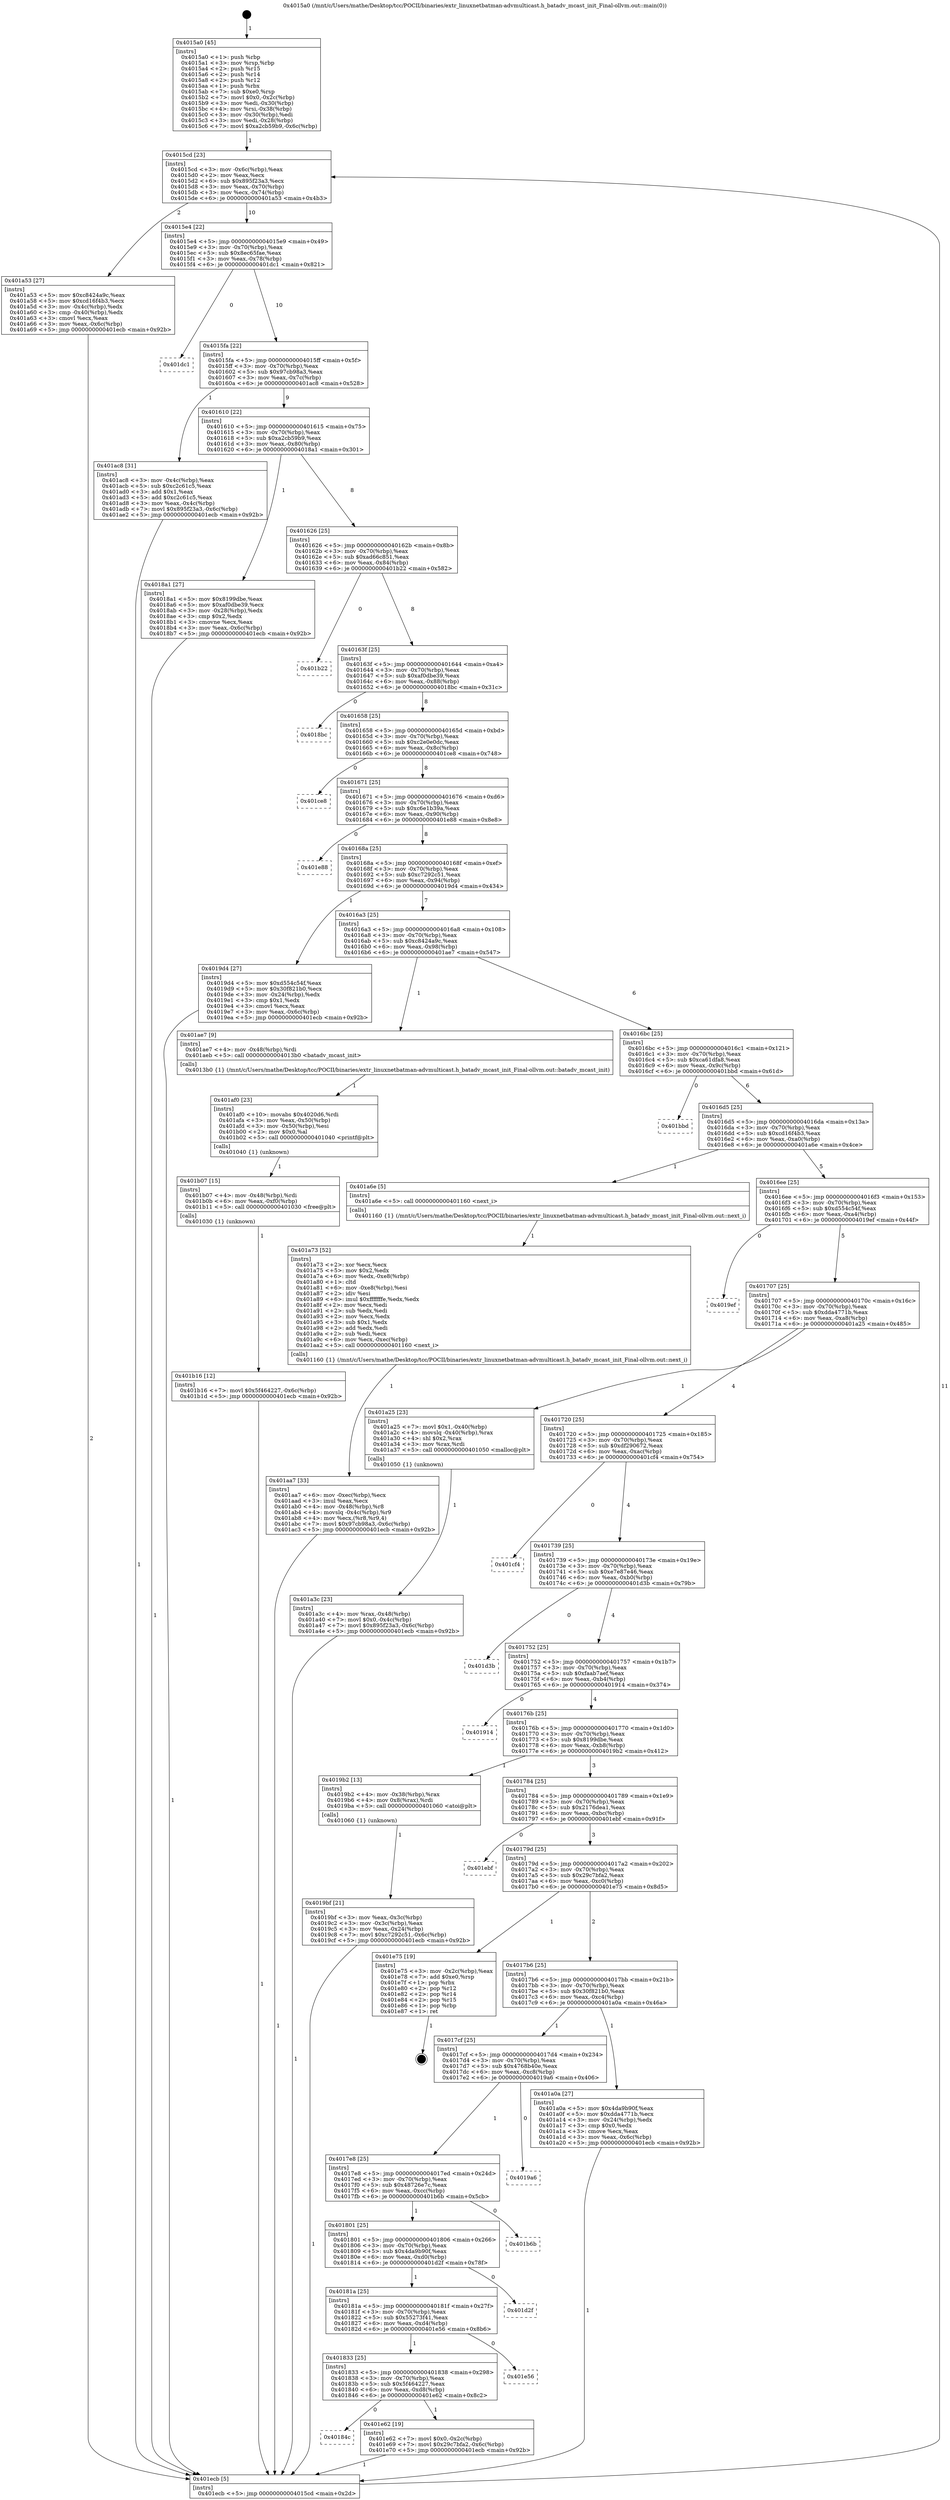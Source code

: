 digraph "0x4015a0" {
  label = "0x4015a0 (/mnt/c/Users/mathe/Desktop/tcc/POCII/binaries/extr_linuxnetbatman-advmulticast.h_batadv_mcast_init_Final-ollvm.out::main(0))"
  labelloc = "t"
  node[shape=record]

  Entry [label="",width=0.3,height=0.3,shape=circle,fillcolor=black,style=filled]
  "0x4015cd" [label="{
     0x4015cd [23]\l
     | [instrs]\l
     &nbsp;&nbsp;0x4015cd \<+3\>: mov -0x6c(%rbp),%eax\l
     &nbsp;&nbsp;0x4015d0 \<+2\>: mov %eax,%ecx\l
     &nbsp;&nbsp;0x4015d2 \<+6\>: sub $0x895f23a3,%ecx\l
     &nbsp;&nbsp;0x4015d8 \<+3\>: mov %eax,-0x70(%rbp)\l
     &nbsp;&nbsp;0x4015db \<+3\>: mov %ecx,-0x74(%rbp)\l
     &nbsp;&nbsp;0x4015de \<+6\>: je 0000000000401a53 \<main+0x4b3\>\l
  }"]
  "0x401a53" [label="{
     0x401a53 [27]\l
     | [instrs]\l
     &nbsp;&nbsp;0x401a53 \<+5\>: mov $0xc8424a9c,%eax\l
     &nbsp;&nbsp;0x401a58 \<+5\>: mov $0xcd16f4b3,%ecx\l
     &nbsp;&nbsp;0x401a5d \<+3\>: mov -0x4c(%rbp),%edx\l
     &nbsp;&nbsp;0x401a60 \<+3\>: cmp -0x40(%rbp),%edx\l
     &nbsp;&nbsp;0x401a63 \<+3\>: cmovl %ecx,%eax\l
     &nbsp;&nbsp;0x401a66 \<+3\>: mov %eax,-0x6c(%rbp)\l
     &nbsp;&nbsp;0x401a69 \<+5\>: jmp 0000000000401ecb \<main+0x92b\>\l
  }"]
  "0x4015e4" [label="{
     0x4015e4 [22]\l
     | [instrs]\l
     &nbsp;&nbsp;0x4015e4 \<+5\>: jmp 00000000004015e9 \<main+0x49\>\l
     &nbsp;&nbsp;0x4015e9 \<+3\>: mov -0x70(%rbp),%eax\l
     &nbsp;&nbsp;0x4015ec \<+5\>: sub $0x8ec65fae,%eax\l
     &nbsp;&nbsp;0x4015f1 \<+3\>: mov %eax,-0x78(%rbp)\l
     &nbsp;&nbsp;0x4015f4 \<+6\>: je 0000000000401dc1 \<main+0x821\>\l
  }"]
  Exit [label="",width=0.3,height=0.3,shape=circle,fillcolor=black,style=filled,peripheries=2]
  "0x401dc1" [label="{
     0x401dc1\l
  }", style=dashed]
  "0x4015fa" [label="{
     0x4015fa [22]\l
     | [instrs]\l
     &nbsp;&nbsp;0x4015fa \<+5\>: jmp 00000000004015ff \<main+0x5f\>\l
     &nbsp;&nbsp;0x4015ff \<+3\>: mov -0x70(%rbp),%eax\l
     &nbsp;&nbsp;0x401602 \<+5\>: sub $0x97cb98a3,%eax\l
     &nbsp;&nbsp;0x401607 \<+3\>: mov %eax,-0x7c(%rbp)\l
     &nbsp;&nbsp;0x40160a \<+6\>: je 0000000000401ac8 \<main+0x528\>\l
  }"]
  "0x40184c" [label="{
     0x40184c\l
  }", style=dashed]
  "0x401ac8" [label="{
     0x401ac8 [31]\l
     | [instrs]\l
     &nbsp;&nbsp;0x401ac8 \<+3\>: mov -0x4c(%rbp),%eax\l
     &nbsp;&nbsp;0x401acb \<+5\>: sub $0xc2c61c5,%eax\l
     &nbsp;&nbsp;0x401ad0 \<+3\>: add $0x1,%eax\l
     &nbsp;&nbsp;0x401ad3 \<+5\>: add $0xc2c61c5,%eax\l
     &nbsp;&nbsp;0x401ad8 \<+3\>: mov %eax,-0x4c(%rbp)\l
     &nbsp;&nbsp;0x401adb \<+7\>: movl $0x895f23a3,-0x6c(%rbp)\l
     &nbsp;&nbsp;0x401ae2 \<+5\>: jmp 0000000000401ecb \<main+0x92b\>\l
  }"]
  "0x401610" [label="{
     0x401610 [22]\l
     | [instrs]\l
     &nbsp;&nbsp;0x401610 \<+5\>: jmp 0000000000401615 \<main+0x75\>\l
     &nbsp;&nbsp;0x401615 \<+3\>: mov -0x70(%rbp),%eax\l
     &nbsp;&nbsp;0x401618 \<+5\>: sub $0xa2cb59b9,%eax\l
     &nbsp;&nbsp;0x40161d \<+3\>: mov %eax,-0x80(%rbp)\l
     &nbsp;&nbsp;0x401620 \<+6\>: je 00000000004018a1 \<main+0x301\>\l
  }"]
  "0x401e62" [label="{
     0x401e62 [19]\l
     | [instrs]\l
     &nbsp;&nbsp;0x401e62 \<+7\>: movl $0x0,-0x2c(%rbp)\l
     &nbsp;&nbsp;0x401e69 \<+7\>: movl $0x29c7bfa2,-0x6c(%rbp)\l
     &nbsp;&nbsp;0x401e70 \<+5\>: jmp 0000000000401ecb \<main+0x92b\>\l
  }"]
  "0x4018a1" [label="{
     0x4018a1 [27]\l
     | [instrs]\l
     &nbsp;&nbsp;0x4018a1 \<+5\>: mov $0x8199dbe,%eax\l
     &nbsp;&nbsp;0x4018a6 \<+5\>: mov $0xaf0dbe39,%ecx\l
     &nbsp;&nbsp;0x4018ab \<+3\>: mov -0x28(%rbp),%edx\l
     &nbsp;&nbsp;0x4018ae \<+3\>: cmp $0x2,%edx\l
     &nbsp;&nbsp;0x4018b1 \<+3\>: cmovne %ecx,%eax\l
     &nbsp;&nbsp;0x4018b4 \<+3\>: mov %eax,-0x6c(%rbp)\l
     &nbsp;&nbsp;0x4018b7 \<+5\>: jmp 0000000000401ecb \<main+0x92b\>\l
  }"]
  "0x401626" [label="{
     0x401626 [25]\l
     | [instrs]\l
     &nbsp;&nbsp;0x401626 \<+5\>: jmp 000000000040162b \<main+0x8b\>\l
     &nbsp;&nbsp;0x40162b \<+3\>: mov -0x70(%rbp),%eax\l
     &nbsp;&nbsp;0x40162e \<+5\>: sub $0xad66c851,%eax\l
     &nbsp;&nbsp;0x401633 \<+6\>: mov %eax,-0x84(%rbp)\l
     &nbsp;&nbsp;0x401639 \<+6\>: je 0000000000401b22 \<main+0x582\>\l
  }"]
  "0x401ecb" [label="{
     0x401ecb [5]\l
     | [instrs]\l
     &nbsp;&nbsp;0x401ecb \<+5\>: jmp 00000000004015cd \<main+0x2d\>\l
  }"]
  "0x4015a0" [label="{
     0x4015a0 [45]\l
     | [instrs]\l
     &nbsp;&nbsp;0x4015a0 \<+1\>: push %rbp\l
     &nbsp;&nbsp;0x4015a1 \<+3\>: mov %rsp,%rbp\l
     &nbsp;&nbsp;0x4015a4 \<+2\>: push %r15\l
     &nbsp;&nbsp;0x4015a6 \<+2\>: push %r14\l
     &nbsp;&nbsp;0x4015a8 \<+2\>: push %r12\l
     &nbsp;&nbsp;0x4015aa \<+1\>: push %rbx\l
     &nbsp;&nbsp;0x4015ab \<+7\>: sub $0xe0,%rsp\l
     &nbsp;&nbsp;0x4015b2 \<+7\>: movl $0x0,-0x2c(%rbp)\l
     &nbsp;&nbsp;0x4015b9 \<+3\>: mov %edi,-0x30(%rbp)\l
     &nbsp;&nbsp;0x4015bc \<+4\>: mov %rsi,-0x38(%rbp)\l
     &nbsp;&nbsp;0x4015c0 \<+3\>: mov -0x30(%rbp),%edi\l
     &nbsp;&nbsp;0x4015c3 \<+3\>: mov %edi,-0x28(%rbp)\l
     &nbsp;&nbsp;0x4015c6 \<+7\>: movl $0xa2cb59b9,-0x6c(%rbp)\l
  }"]
  "0x401833" [label="{
     0x401833 [25]\l
     | [instrs]\l
     &nbsp;&nbsp;0x401833 \<+5\>: jmp 0000000000401838 \<main+0x298\>\l
     &nbsp;&nbsp;0x401838 \<+3\>: mov -0x70(%rbp),%eax\l
     &nbsp;&nbsp;0x40183b \<+5\>: sub $0x5f464227,%eax\l
     &nbsp;&nbsp;0x401840 \<+6\>: mov %eax,-0xd8(%rbp)\l
     &nbsp;&nbsp;0x401846 \<+6\>: je 0000000000401e62 \<main+0x8c2\>\l
  }"]
  "0x401b22" [label="{
     0x401b22\l
  }", style=dashed]
  "0x40163f" [label="{
     0x40163f [25]\l
     | [instrs]\l
     &nbsp;&nbsp;0x40163f \<+5\>: jmp 0000000000401644 \<main+0xa4\>\l
     &nbsp;&nbsp;0x401644 \<+3\>: mov -0x70(%rbp),%eax\l
     &nbsp;&nbsp;0x401647 \<+5\>: sub $0xaf0dbe39,%eax\l
     &nbsp;&nbsp;0x40164c \<+6\>: mov %eax,-0x88(%rbp)\l
     &nbsp;&nbsp;0x401652 \<+6\>: je 00000000004018bc \<main+0x31c\>\l
  }"]
  "0x401e56" [label="{
     0x401e56\l
  }", style=dashed]
  "0x4018bc" [label="{
     0x4018bc\l
  }", style=dashed]
  "0x401658" [label="{
     0x401658 [25]\l
     | [instrs]\l
     &nbsp;&nbsp;0x401658 \<+5\>: jmp 000000000040165d \<main+0xbd\>\l
     &nbsp;&nbsp;0x40165d \<+3\>: mov -0x70(%rbp),%eax\l
     &nbsp;&nbsp;0x401660 \<+5\>: sub $0xc2e0e0dc,%eax\l
     &nbsp;&nbsp;0x401665 \<+6\>: mov %eax,-0x8c(%rbp)\l
     &nbsp;&nbsp;0x40166b \<+6\>: je 0000000000401ce8 \<main+0x748\>\l
  }"]
  "0x40181a" [label="{
     0x40181a [25]\l
     | [instrs]\l
     &nbsp;&nbsp;0x40181a \<+5\>: jmp 000000000040181f \<main+0x27f\>\l
     &nbsp;&nbsp;0x40181f \<+3\>: mov -0x70(%rbp),%eax\l
     &nbsp;&nbsp;0x401822 \<+5\>: sub $0x55273f41,%eax\l
     &nbsp;&nbsp;0x401827 \<+6\>: mov %eax,-0xd4(%rbp)\l
     &nbsp;&nbsp;0x40182d \<+6\>: je 0000000000401e56 \<main+0x8b6\>\l
  }"]
  "0x401ce8" [label="{
     0x401ce8\l
  }", style=dashed]
  "0x401671" [label="{
     0x401671 [25]\l
     | [instrs]\l
     &nbsp;&nbsp;0x401671 \<+5\>: jmp 0000000000401676 \<main+0xd6\>\l
     &nbsp;&nbsp;0x401676 \<+3\>: mov -0x70(%rbp),%eax\l
     &nbsp;&nbsp;0x401679 \<+5\>: sub $0xc6e1b39a,%eax\l
     &nbsp;&nbsp;0x40167e \<+6\>: mov %eax,-0x90(%rbp)\l
     &nbsp;&nbsp;0x401684 \<+6\>: je 0000000000401e88 \<main+0x8e8\>\l
  }"]
  "0x401d2f" [label="{
     0x401d2f\l
  }", style=dashed]
  "0x401e88" [label="{
     0x401e88\l
  }", style=dashed]
  "0x40168a" [label="{
     0x40168a [25]\l
     | [instrs]\l
     &nbsp;&nbsp;0x40168a \<+5\>: jmp 000000000040168f \<main+0xef\>\l
     &nbsp;&nbsp;0x40168f \<+3\>: mov -0x70(%rbp),%eax\l
     &nbsp;&nbsp;0x401692 \<+5\>: sub $0xc7292c51,%eax\l
     &nbsp;&nbsp;0x401697 \<+6\>: mov %eax,-0x94(%rbp)\l
     &nbsp;&nbsp;0x40169d \<+6\>: je 00000000004019d4 \<main+0x434\>\l
  }"]
  "0x401801" [label="{
     0x401801 [25]\l
     | [instrs]\l
     &nbsp;&nbsp;0x401801 \<+5\>: jmp 0000000000401806 \<main+0x266\>\l
     &nbsp;&nbsp;0x401806 \<+3\>: mov -0x70(%rbp),%eax\l
     &nbsp;&nbsp;0x401809 \<+5\>: sub $0x4da9b90f,%eax\l
     &nbsp;&nbsp;0x40180e \<+6\>: mov %eax,-0xd0(%rbp)\l
     &nbsp;&nbsp;0x401814 \<+6\>: je 0000000000401d2f \<main+0x78f\>\l
  }"]
  "0x4019d4" [label="{
     0x4019d4 [27]\l
     | [instrs]\l
     &nbsp;&nbsp;0x4019d4 \<+5\>: mov $0xd554c54f,%eax\l
     &nbsp;&nbsp;0x4019d9 \<+5\>: mov $0x30f821b0,%ecx\l
     &nbsp;&nbsp;0x4019de \<+3\>: mov -0x24(%rbp),%edx\l
     &nbsp;&nbsp;0x4019e1 \<+3\>: cmp $0x1,%edx\l
     &nbsp;&nbsp;0x4019e4 \<+3\>: cmovl %ecx,%eax\l
     &nbsp;&nbsp;0x4019e7 \<+3\>: mov %eax,-0x6c(%rbp)\l
     &nbsp;&nbsp;0x4019ea \<+5\>: jmp 0000000000401ecb \<main+0x92b\>\l
  }"]
  "0x4016a3" [label="{
     0x4016a3 [25]\l
     | [instrs]\l
     &nbsp;&nbsp;0x4016a3 \<+5\>: jmp 00000000004016a8 \<main+0x108\>\l
     &nbsp;&nbsp;0x4016a8 \<+3\>: mov -0x70(%rbp),%eax\l
     &nbsp;&nbsp;0x4016ab \<+5\>: sub $0xc8424a9c,%eax\l
     &nbsp;&nbsp;0x4016b0 \<+6\>: mov %eax,-0x98(%rbp)\l
     &nbsp;&nbsp;0x4016b6 \<+6\>: je 0000000000401ae7 \<main+0x547\>\l
  }"]
  "0x401b6b" [label="{
     0x401b6b\l
  }", style=dashed]
  "0x401ae7" [label="{
     0x401ae7 [9]\l
     | [instrs]\l
     &nbsp;&nbsp;0x401ae7 \<+4\>: mov -0x48(%rbp),%rdi\l
     &nbsp;&nbsp;0x401aeb \<+5\>: call 00000000004013b0 \<batadv_mcast_init\>\l
     | [calls]\l
     &nbsp;&nbsp;0x4013b0 \{1\} (/mnt/c/Users/mathe/Desktop/tcc/POCII/binaries/extr_linuxnetbatman-advmulticast.h_batadv_mcast_init_Final-ollvm.out::batadv_mcast_init)\l
  }"]
  "0x4016bc" [label="{
     0x4016bc [25]\l
     | [instrs]\l
     &nbsp;&nbsp;0x4016bc \<+5\>: jmp 00000000004016c1 \<main+0x121\>\l
     &nbsp;&nbsp;0x4016c1 \<+3\>: mov -0x70(%rbp),%eax\l
     &nbsp;&nbsp;0x4016c4 \<+5\>: sub $0xca61dfa8,%eax\l
     &nbsp;&nbsp;0x4016c9 \<+6\>: mov %eax,-0x9c(%rbp)\l
     &nbsp;&nbsp;0x4016cf \<+6\>: je 0000000000401bbd \<main+0x61d\>\l
  }"]
  "0x4017e8" [label="{
     0x4017e8 [25]\l
     | [instrs]\l
     &nbsp;&nbsp;0x4017e8 \<+5\>: jmp 00000000004017ed \<main+0x24d\>\l
     &nbsp;&nbsp;0x4017ed \<+3\>: mov -0x70(%rbp),%eax\l
     &nbsp;&nbsp;0x4017f0 \<+5\>: sub $0x48726e7c,%eax\l
     &nbsp;&nbsp;0x4017f5 \<+6\>: mov %eax,-0xcc(%rbp)\l
     &nbsp;&nbsp;0x4017fb \<+6\>: je 0000000000401b6b \<main+0x5cb\>\l
  }"]
  "0x401bbd" [label="{
     0x401bbd\l
  }", style=dashed]
  "0x4016d5" [label="{
     0x4016d5 [25]\l
     | [instrs]\l
     &nbsp;&nbsp;0x4016d5 \<+5\>: jmp 00000000004016da \<main+0x13a\>\l
     &nbsp;&nbsp;0x4016da \<+3\>: mov -0x70(%rbp),%eax\l
     &nbsp;&nbsp;0x4016dd \<+5\>: sub $0xcd16f4b3,%eax\l
     &nbsp;&nbsp;0x4016e2 \<+6\>: mov %eax,-0xa0(%rbp)\l
     &nbsp;&nbsp;0x4016e8 \<+6\>: je 0000000000401a6e \<main+0x4ce\>\l
  }"]
  "0x4019a6" [label="{
     0x4019a6\l
  }", style=dashed]
  "0x401a6e" [label="{
     0x401a6e [5]\l
     | [instrs]\l
     &nbsp;&nbsp;0x401a6e \<+5\>: call 0000000000401160 \<next_i\>\l
     | [calls]\l
     &nbsp;&nbsp;0x401160 \{1\} (/mnt/c/Users/mathe/Desktop/tcc/POCII/binaries/extr_linuxnetbatman-advmulticast.h_batadv_mcast_init_Final-ollvm.out::next_i)\l
  }"]
  "0x4016ee" [label="{
     0x4016ee [25]\l
     | [instrs]\l
     &nbsp;&nbsp;0x4016ee \<+5\>: jmp 00000000004016f3 \<main+0x153\>\l
     &nbsp;&nbsp;0x4016f3 \<+3\>: mov -0x70(%rbp),%eax\l
     &nbsp;&nbsp;0x4016f6 \<+5\>: sub $0xd554c54f,%eax\l
     &nbsp;&nbsp;0x4016fb \<+6\>: mov %eax,-0xa4(%rbp)\l
     &nbsp;&nbsp;0x401701 \<+6\>: je 00000000004019ef \<main+0x44f\>\l
  }"]
  "0x401b16" [label="{
     0x401b16 [12]\l
     | [instrs]\l
     &nbsp;&nbsp;0x401b16 \<+7\>: movl $0x5f464227,-0x6c(%rbp)\l
     &nbsp;&nbsp;0x401b1d \<+5\>: jmp 0000000000401ecb \<main+0x92b\>\l
  }"]
  "0x4019ef" [label="{
     0x4019ef\l
  }", style=dashed]
  "0x401707" [label="{
     0x401707 [25]\l
     | [instrs]\l
     &nbsp;&nbsp;0x401707 \<+5\>: jmp 000000000040170c \<main+0x16c\>\l
     &nbsp;&nbsp;0x40170c \<+3\>: mov -0x70(%rbp),%eax\l
     &nbsp;&nbsp;0x40170f \<+5\>: sub $0xdda4771b,%eax\l
     &nbsp;&nbsp;0x401714 \<+6\>: mov %eax,-0xa8(%rbp)\l
     &nbsp;&nbsp;0x40171a \<+6\>: je 0000000000401a25 \<main+0x485\>\l
  }"]
  "0x401b07" [label="{
     0x401b07 [15]\l
     | [instrs]\l
     &nbsp;&nbsp;0x401b07 \<+4\>: mov -0x48(%rbp),%rdi\l
     &nbsp;&nbsp;0x401b0b \<+6\>: mov %eax,-0xf0(%rbp)\l
     &nbsp;&nbsp;0x401b11 \<+5\>: call 0000000000401030 \<free@plt\>\l
     | [calls]\l
     &nbsp;&nbsp;0x401030 \{1\} (unknown)\l
  }"]
  "0x401a25" [label="{
     0x401a25 [23]\l
     | [instrs]\l
     &nbsp;&nbsp;0x401a25 \<+7\>: movl $0x1,-0x40(%rbp)\l
     &nbsp;&nbsp;0x401a2c \<+4\>: movslq -0x40(%rbp),%rax\l
     &nbsp;&nbsp;0x401a30 \<+4\>: shl $0x2,%rax\l
     &nbsp;&nbsp;0x401a34 \<+3\>: mov %rax,%rdi\l
     &nbsp;&nbsp;0x401a37 \<+5\>: call 0000000000401050 \<malloc@plt\>\l
     | [calls]\l
     &nbsp;&nbsp;0x401050 \{1\} (unknown)\l
  }"]
  "0x401720" [label="{
     0x401720 [25]\l
     | [instrs]\l
     &nbsp;&nbsp;0x401720 \<+5\>: jmp 0000000000401725 \<main+0x185\>\l
     &nbsp;&nbsp;0x401725 \<+3\>: mov -0x70(%rbp),%eax\l
     &nbsp;&nbsp;0x401728 \<+5\>: sub $0xdf290672,%eax\l
     &nbsp;&nbsp;0x40172d \<+6\>: mov %eax,-0xac(%rbp)\l
     &nbsp;&nbsp;0x401733 \<+6\>: je 0000000000401cf4 \<main+0x754\>\l
  }"]
  "0x401af0" [label="{
     0x401af0 [23]\l
     | [instrs]\l
     &nbsp;&nbsp;0x401af0 \<+10\>: movabs $0x4020d6,%rdi\l
     &nbsp;&nbsp;0x401afa \<+3\>: mov %eax,-0x50(%rbp)\l
     &nbsp;&nbsp;0x401afd \<+3\>: mov -0x50(%rbp),%esi\l
     &nbsp;&nbsp;0x401b00 \<+2\>: mov $0x0,%al\l
     &nbsp;&nbsp;0x401b02 \<+5\>: call 0000000000401040 \<printf@plt\>\l
     | [calls]\l
     &nbsp;&nbsp;0x401040 \{1\} (unknown)\l
  }"]
  "0x401cf4" [label="{
     0x401cf4\l
  }", style=dashed]
  "0x401739" [label="{
     0x401739 [25]\l
     | [instrs]\l
     &nbsp;&nbsp;0x401739 \<+5\>: jmp 000000000040173e \<main+0x19e\>\l
     &nbsp;&nbsp;0x40173e \<+3\>: mov -0x70(%rbp),%eax\l
     &nbsp;&nbsp;0x401741 \<+5\>: sub $0xe7e87e46,%eax\l
     &nbsp;&nbsp;0x401746 \<+6\>: mov %eax,-0xb0(%rbp)\l
     &nbsp;&nbsp;0x40174c \<+6\>: je 0000000000401d3b \<main+0x79b\>\l
  }"]
  "0x401aa7" [label="{
     0x401aa7 [33]\l
     | [instrs]\l
     &nbsp;&nbsp;0x401aa7 \<+6\>: mov -0xec(%rbp),%ecx\l
     &nbsp;&nbsp;0x401aad \<+3\>: imul %eax,%ecx\l
     &nbsp;&nbsp;0x401ab0 \<+4\>: mov -0x48(%rbp),%r8\l
     &nbsp;&nbsp;0x401ab4 \<+4\>: movslq -0x4c(%rbp),%r9\l
     &nbsp;&nbsp;0x401ab8 \<+4\>: mov %ecx,(%r8,%r9,4)\l
     &nbsp;&nbsp;0x401abc \<+7\>: movl $0x97cb98a3,-0x6c(%rbp)\l
     &nbsp;&nbsp;0x401ac3 \<+5\>: jmp 0000000000401ecb \<main+0x92b\>\l
  }"]
  "0x401d3b" [label="{
     0x401d3b\l
  }", style=dashed]
  "0x401752" [label="{
     0x401752 [25]\l
     | [instrs]\l
     &nbsp;&nbsp;0x401752 \<+5\>: jmp 0000000000401757 \<main+0x1b7\>\l
     &nbsp;&nbsp;0x401757 \<+3\>: mov -0x70(%rbp),%eax\l
     &nbsp;&nbsp;0x40175a \<+5\>: sub $0xfaab7aef,%eax\l
     &nbsp;&nbsp;0x40175f \<+6\>: mov %eax,-0xb4(%rbp)\l
     &nbsp;&nbsp;0x401765 \<+6\>: je 0000000000401914 \<main+0x374\>\l
  }"]
  "0x401a73" [label="{
     0x401a73 [52]\l
     | [instrs]\l
     &nbsp;&nbsp;0x401a73 \<+2\>: xor %ecx,%ecx\l
     &nbsp;&nbsp;0x401a75 \<+5\>: mov $0x2,%edx\l
     &nbsp;&nbsp;0x401a7a \<+6\>: mov %edx,-0xe8(%rbp)\l
     &nbsp;&nbsp;0x401a80 \<+1\>: cltd\l
     &nbsp;&nbsp;0x401a81 \<+6\>: mov -0xe8(%rbp),%esi\l
     &nbsp;&nbsp;0x401a87 \<+2\>: idiv %esi\l
     &nbsp;&nbsp;0x401a89 \<+6\>: imul $0xfffffffe,%edx,%edx\l
     &nbsp;&nbsp;0x401a8f \<+2\>: mov %ecx,%edi\l
     &nbsp;&nbsp;0x401a91 \<+2\>: sub %edx,%edi\l
     &nbsp;&nbsp;0x401a93 \<+2\>: mov %ecx,%edx\l
     &nbsp;&nbsp;0x401a95 \<+3\>: sub $0x1,%edx\l
     &nbsp;&nbsp;0x401a98 \<+2\>: add %edx,%edi\l
     &nbsp;&nbsp;0x401a9a \<+2\>: sub %edi,%ecx\l
     &nbsp;&nbsp;0x401a9c \<+6\>: mov %ecx,-0xec(%rbp)\l
     &nbsp;&nbsp;0x401aa2 \<+5\>: call 0000000000401160 \<next_i\>\l
     | [calls]\l
     &nbsp;&nbsp;0x401160 \{1\} (/mnt/c/Users/mathe/Desktop/tcc/POCII/binaries/extr_linuxnetbatman-advmulticast.h_batadv_mcast_init_Final-ollvm.out::next_i)\l
  }"]
  "0x401914" [label="{
     0x401914\l
  }", style=dashed]
  "0x40176b" [label="{
     0x40176b [25]\l
     | [instrs]\l
     &nbsp;&nbsp;0x40176b \<+5\>: jmp 0000000000401770 \<main+0x1d0\>\l
     &nbsp;&nbsp;0x401770 \<+3\>: mov -0x70(%rbp),%eax\l
     &nbsp;&nbsp;0x401773 \<+5\>: sub $0x8199dbe,%eax\l
     &nbsp;&nbsp;0x401778 \<+6\>: mov %eax,-0xb8(%rbp)\l
     &nbsp;&nbsp;0x40177e \<+6\>: je 00000000004019b2 \<main+0x412\>\l
  }"]
  "0x401a3c" [label="{
     0x401a3c [23]\l
     | [instrs]\l
     &nbsp;&nbsp;0x401a3c \<+4\>: mov %rax,-0x48(%rbp)\l
     &nbsp;&nbsp;0x401a40 \<+7\>: movl $0x0,-0x4c(%rbp)\l
     &nbsp;&nbsp;0x401a47 \<+7\>: movl $0x895f23a3,-0x6c(%rbp)\l
     &nbsp;&nbsp;0x401a4e \<+5\>: jmp 0000000000401ecb \<main+0x92b\>\l
  }"]
  "0x4019b2" [label="{
     0x4019b2 [13]\l
     | [instrs]\l
     &nbsp;&nbsp;0x4019b2 \<+4\>: mov -0x38(%rbp),%rax\l
     &nbsp;&nbsp;0x4019b6 \<+4\>: mov 0x8(%rax),%rdi\l
     &nbsp;&nbsp;0x4019ba \<+5\>: call 0000000000401060 \<atoi@plt\>\l
     | [calls]\l
     &nbsp;&nbsp;0x401060 \{1\} (unknown)\l
  }"]
  "0x401784" [label="{
     0x401784 [25]\l
     | [instrs]\l
     &nbsp;&nbsp;0x401784 \<+5\>: jmp 0000000000401789 \<main+0x1e9\>\l
     &nbsp;&nbsp;0x401789 \<+3\>: mov -0x70(%rbp),%eax\l
     &nbsp;&nbsp;0x40178c \<+5\>: sub $0x2176dea1,%eax\l
     &nbsp;&nbsp;0x401791 \<+6\>: mov %eax,-0xbc(%rbp)\l
     &nbsp;&nbsp;0x401797 \<+6\>: je 0000000000401ebf \<main+0x91f\>\l
  }"]
  "0x4019bf" [label="{
     0x4019bf [21]\l
     | [instrs]\l
     &nbsp;&nbsp;0x4019bf \<+3\>: mov %eax,-0x3c(%rbp)\l
     &nbsp;&nbsp;0x4019c2 \<+3\>: mov -0x3c(%rbp),%eax\l
     &nbsp;&nbsp;0x4019c5 \<+3\>: mov %eax,-0x24(%rbp)\l
     &nbsp;&nbsp;0x4019c8 \<+7\>: movl $0xc7292c51,-0x6c(%rbp)\l
     &nbsp;&nbsp;0x4019cf \<+5\>: jmp 0000000000401ecb \<main+0x92b\>\l
  }"]
  "0x4017cf" [label="{
     0x4017cf [25]\l
     | [instrs]\l
     &nbsp;&nbsp;0x4017cf \<+5\>: jmp 00000000004017d4 \<main+0x234\>\l
     &nbsp;&nbsp;0x4017d4 \<+3\>: mov -0x70(%rbp),%eax\l
     &nbsp;&nbsp;0x4017d7 \<+5\>: sub $0x4768b40e,%eax\l
     &nbsp;&nbsp;0x4017dc \<+6\>: mov %eax,-0xc8(%rbp)\l
     &nbsp;&nbsp;0x4017e2 \<+6\>: je 00000000004019a6 \<main+0x406\>\l
  }"]
  "0x401ebf" [label="{
     0x401ebf\l
  }", style=dashed]
  "0x40179d" [label="{
     0x40179d [25]\l
     | [instrs]\l
     &nbsp;&nbsp;0x40179d \<+5\>: jmp 00000000004017a2 \<main+0x202\>\l
     &nbsp;&nbsp;0x4017a2 \<+3\>: mov -0x70(%rbp),%eax\l
     &nbsp;&nbsp;0x4017a5 \<+5\>: sub $0x29c7bfa2,%eax\l
     &nbsp;&nbsp;0x4017aa \<+6\>: mov %eax,-0xc0(%rbp)\l
     &nbsp;&nbsp;0x4017b0 \<+6\>: je 0000000000401e75 \<main+0x8d5\>\l
  }"]
  "0x401a0a" [label="{
     0x401a0a [27]\l
     | [instrs]\l
     &nbsp;&nbsp;0x401a0a \<+5\>: mov $0x4da9b90f,%eax\l
     &nbsp;&nbsp;0x401a0f \<+5\>: mov $0xdda4771b,%ecx\l
     &nbsp;&nbsp;0x401a14 \<+3\>: mov -0x24(%rbp),%edx\l
     &nbsp;&nbsp;0x401a17 \<+3\>: cmp $0x0,%edx\l
     &nbsp;&nbsp;0x401a1a \<+3\>: cmove %ecx,%eax\l
     &nbsp;&nbsp;0x401a1d \<+3\>: mov %eax,-0x6c(%rbp)\l
     &nbsp;&nbsp;0x401a20 \<+5\>: jmp 0000000000401ecb \<main+0x92b\>\l
  }"]
  "0x401e75" [label="{
     0x401e75 [19]\l
     | [instrs]\l
     &nbsp;&nbsp;0x401e75 \<+3\>: mov -0x2c(%rbp),%eax\l
     &nbsp;&nbsp;0x401e78 \<+7\>: add $0xe0,%rsp\l
     &nbsp;&nbsp;0x401e7f \<+1\>: pop %rbx\l
     &nbsp;&nbsp;0x401e80 \<+2\>: pop %r12\l
     &nbsp;&nbsp;0x401e82 \<+2\>: pop %r14\l
     &nbsp;&nbsp;0x401e84 \<+2\>: pop %r15\l
     &nbsp;&nbsp;0x401e86 \<+1\>: pop %rbp\l
     &nbsp;&nbsp;0x401e87 \<+1\>: ret\l
  }"]
  "0x4017b6" [label="{
     0x4017b6 [25]\l
     | [instrs]\l
     &nbsp;&nbsp;0x4017b6 \<+5\>: jmp 00000000004017bb \<main+0x21b\>\l
     &nbsp;&nbsp;0x4017bb \<+3\>: mov -0x70(%rbp),%eax\l
     &nbsp;&nbsp;0x4017be \<+5\>: sub $0x30f821b0,%eax\l
     &nbsp;&nbsp;0x4017c3 \<+6\>: mov %eax,-0xc4(%rbp)\l
     &nbsp;&nbsp;0x4017c9 \<+6\>: je 0000000000401a0a \<main+0x46a\>\l
  }"]
  Entry -> "0x4015a0" [label=" 1"]
  "0x4015cd" -> "0x401a53" [label=" 2"]
  "0x4015cd" -> "0x4015e4" [label=" 10"]
  "0x401e75" -> Exit [label=" 1"]
  "0x4015e4" -> "0x401dc1" [label=" 0"]
  "0x4015e4" -> "0x4015fa" [label=" 10"]
  "0x401e62" -> "0x401ecb" [label=" 1"]
  "0x4015fa" -> "0x401ac8" [label=" 1"]
  "0x4015fa" -> "0x401610" [label=" 9"]
  "0x401833" -> "0x40184c" [label=" 0"]
  "0x401610" -> "0x4018a1" [label=" 1"]
  "0x401610" -> "0x401626" [label=" 8"]
  "0x4018a1" -> "0x401ecb" [label=" 1"]
  "0x4015a0" -> "0x4015cd" [label=" 1"]
  "0x401ecb" -> "0x4015cd" [label=" 11"]
  "0x401833" -> "0x401e62" [label=" 1"]
  "0x401626" -> "0x401b22" [label=" 0"]
  "0x401626" -> "0x40163f" [label=" 8"]
  "0x40181a" -> "0x401833" [label=" 1"]
  "0x40163f" -> "0x4018bc" [label=" 0"]
  "0x40163f" -> "0x401658" [label=" 8"]
  "0x40181a" -> "0x401e56" [label=" 0"]
  "0x401658" -> "0x401ce8" [label=" 0"]
  "0x401658" -> "0x401671" [label=" 8"]
  "0x401801" -> "0x40181a" [label=" 1"]
  "0x401671" -> "0x401e88" [label=" 0"]
  "0x401671" -> "0x40168a" [label=" 8"]
  "0x401801" -> "0x401d2f" [label=" 0"]
  "0x40168a" -> "0x4019d4" [label=" 1"]
  "0x40168a" -> "0x4016a3" [label=" 7"]
  "0x4017e8" -> "0x401801" [label=" 1"]
  "0x4016a3" -> "0x401ae7" [label=" 1"]
  "0x4016a3" -> "0x4016bc" [label=" 6"]
  "0x4017e8" -> "0x401b6b" [label=" 0"]
  "0x4016bc" -> "0x401bbd" [label=" 0"]
  "0x4016bc" -> "0x4016d5" [label=" 6"]
  "0x4017cf" -> "0x4017e8" [label=" 1"]
  "0x4016d5" -> "0x401a6e" [label=" 1"]
  "0x4016d5" -> "0x4016ee" [label=" 5"]
  "0x4017cf" -> "0x4019a6" [label=" 0"]
  "0x4016ee" -> "0x4019ef" [label=" 0"]
  "0x4016ee" -> "0x401707" [label=" 5"]
  "0x401b16" -> "0x401ecb" [label=" 1"]
  "0x401707" -> "0x401a25" [label=" 1"]
  "0x401707" -> "0x401720" [label=" 4"]
  "0x401b07" -> "0x401b16" [label=" 1"]
  "0x401720" -> "0x401cf4" [label=" 0"]
  "0x401720" -> "0x401739" [label=" 4"]
  "0x401af0" -> "0x401b07" [label=" 1"]
  "0x401739" -> "0x401d3b" [label=" 0"]
  "0x401739" -> "0x401752" [label=" 4"]
  "0x401ae7" -> "0x401af0" [label=" 1"]
  "0x401752" -> "0x401914" [label=" 0"]
  "0x401752" -> "0x40176b" [label=" 4"]
  "0x401ac8" -> "0x401ecb" [label=" 1"]
  "0x40176b" -> "0x4019b2" [label=" 1"]
  "0x40176b" -> "0x401784" [label=" 3"]
  "0x4019b2" -> "0x4019bf" [label=" 1"]
  "0x4019bf" -> "0x401ecb" [label=" 1"]
  "0x4019d4" -> "0x401ecb" [label=" 1"]
  "0x401aa7" -> "0x401ecb" [label=" 1"]
  "0x401784" -> "0x401ebf" [label=" 0"]
  "0x401784" -> "0x40179d" [label=" 3"]
  "0x401a73" -> "0x401aa7" [label=" 1"]
  "0x40179d" -> "0x401e75" [label=" 1"]
  "0x40179d" -> "0x4017b6" [label=" 2"]
  "0x401a6e" -> "0x401a73" [label=" 1"]
  "0x4017b6" -> "0x401a0a" [label=" 1"]
  "0x4017b6" -> "0x4017cf" [label=" 1"]
  "0x401a0a" -> "0x401ecb" [label=" 1"]
  "0x401a25" -> "0x401a3c" [label=" 1"]
  "0x401a3c" -> "0x401ecb" [label=" 1"]
  "0x401a53" -> "0x401ecb" [label=" 2"]
}

